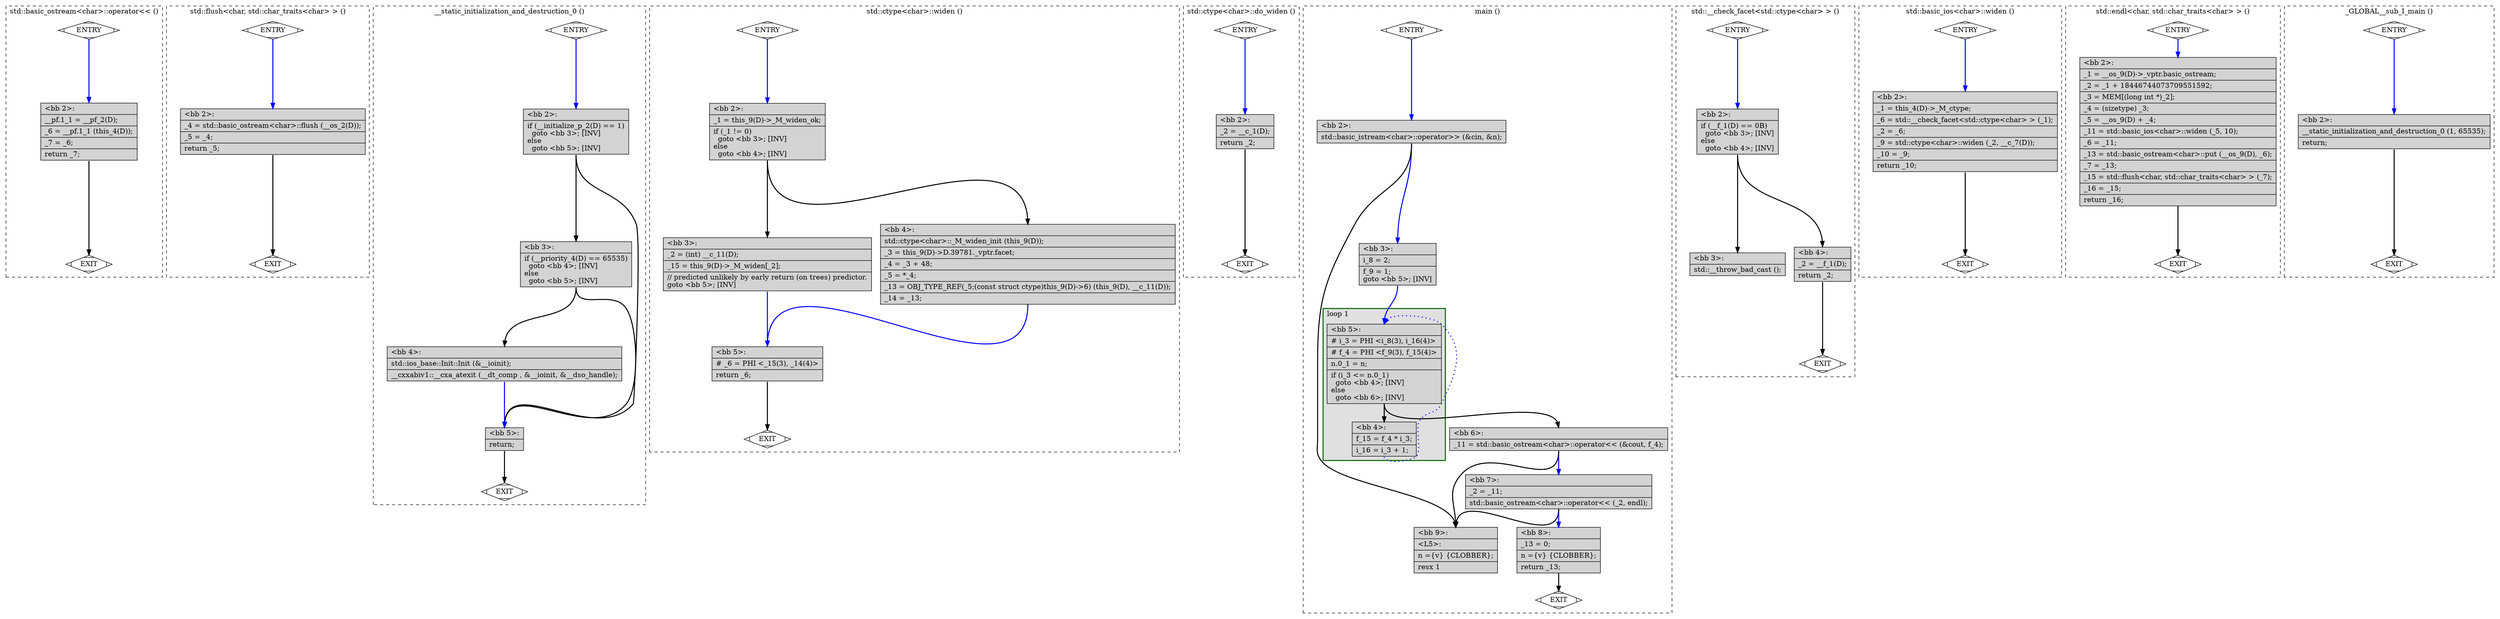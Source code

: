digraph "a-mul.cpp.028t.local-fnsummary1" {
overlap=false;
subgraph "cluster_std::basic_ostream<char>::operator<<" {
	style="dashed";
	color="black";
	label="std::basic_ostream<char>::operator<< ()";
	fn_2038_basic_block_0 [shape=Mdiamond,style=filled,fillcolor=white,label="ENTRY"];

	fn_2038_basic_block_1 [shape=Mdiamond,style=filled,fillcolor=white,label="EXIT"];

	fn_2038_basic_block_2 [shape=record,style=filled,fillcolor=lightgrey,label="{\<bb\ 2\>:\l\
|__pf.1_1\ =\ __pf_2(D);\l\
|_6\ =\ __pf.1_1\ (this_4(D));\l\
|_7\ =\ _6;\l\
|return\ _7;\l\
}"];

	fn_2038_basic_block_0:s -> fn_2038_basic_block_2:n [style="solid,bold",color=blue,weight=100,constraint=true];
	fn_2038_basic_block_2:s -> fn_2038_basic_block_1:n [style="solid,bold",color=black,weight=10,constraint=true];
	fn_2038_basic_block_0:s -> fn_2038_basic_block_1:n [style="invis",constraint=true];
}
subgraph "cluster_std::flush<char, std::char_traits<char> >" {
	style="dashed";
	color="black";
	label="std::flush<char, std::char_traits<char> > ()";
	fn_2117_basic_block_0 [shape=Mdiamond,style=filled,fillcolor=white,label="ENTRY"];

	fn_2117_basic_block_1 [shape=Mdiamond,style=filled,fillcolor=white,label="EXIT"];

	fn_2117_basic_block_2 [shape=record,style=filled,fillcolor=lightgrey,label="{\<bb\ 2\>:\l\
|_4\ =\ std::basic_ostream\<char\>::flush\ (__os_2(D));\l\
|_5\ =\ _4;\l\
|return\ _5;\l\
}"];

	fn_2117_basic_block_0:s -> fn_2117_basic_block_2:n [style="solid,bold",color=blue,weight=100,constraint=true];
	fn_2117_basic_block_2:s -> fn_2117_basic_block_1:n [style="solid,bold",color=black,weight=10,constraint=true];
	fn_2117_basic_block_0:s -> fn_2117_basic_block_1:n [style="invis",constraint=true];
}
subgraph "cluster___static_initialization_and_destruction_0" {
	style="dashed";
	color="black";
	label="__static_initialization_and_destruction_0 ()";
	fn_2276_basic_block_0 [shape=Mdiamond,style=filled,fillcolor=white,label="ENTRY"];

	fn_2276_basic_block_1 [shape=Mdiamond,style=filled,fillcolor=white,label="EXIT"];

	fn_2276_basic_block_2 [shape=record,style=filled,fillcolor=lightgrey,label="{\<bb\ 2\>:\l\
|if\ (__initialize_p_2(D)\ ==\ 1)\l\
\ \ goto\ \<bb\ 3\>;\ [INV]\l\
else\l\
\ \ goto\ \<bb\ 5\>;\ [INV]\l\
}"];

	fn_2276_basic_block_3 [shape=record,style=filled,fillcolor=lightgrey,label="{\<bb\ 3\>:\l\
|if\ (__priority_4(D)\ ==\ 65535)\l\
\ \ goto\ \<bb\ 4\>;\ [INV]\l\
else\l\
\ \ goto\ \<bb\ 5\>;\ [INV]\l\
}"];

	fn_2276_basic_block_4 [shape=record,style=filled,fillcolor=lightgrey,label="{\<bb\ 4\>:\l\
|std::ios_base::Init::Init\ (&__ioinit);\l\
|__cxxabiv1::__cxa_atexit\ (__dt_comp\ ,\ &__ioinit,\ &__dso_handle);\l\
}"];

	fn_2276_basic_block_5 [shape=record,style=filled,fillcolor=lightgrey,label="{\<bb\ 5\>:\l\
|return;\l\
}"];

	fn_2276_basic_block_0:s -> fn_2276_basic_block_2:n [style="solid,bold",color=blue,weight=100,constraint=true];
	fn_2276_basic_block_2:s -> fn_2276_basic_block_3:n [style="solid,bold",color=black,weight=10,constraint=true];
	fn_2276_basic_block_2:s -> fn_2276_basic_block_5:n [style="solid,bold",color=black,weight=10,constraint=true];
	fn_2276_basic_block_3:s -> fn_2276_basic_block_4:n [style="solid,bold",color=black,weight=10,constraint=true];
	fn_2276_basic_block_3:s -> fn_2276_basic_block_5:n [style="solid,bold",color=black,weight=10,constraint=true];
	fn_2276_basic_block_4:s -> fn_2276_basic_block_5:n [style="solid,bold",color=blue,weight=100,constraint=true];
	fn_2276_basic_block_5:s -> fn_2276_basic_block_1:n [style="solid,bold",color=black,weight=10,constraint=true];
	fn_2276_basic_block_0:s -> fn_2276_basic_block_1:n [style="invis",constraint=true];
}
subgraph "cluster_std::ctype<char>::widen" {
	style="dashed";
	color="black";
	label="std::ctype<char>::widen ()";
	fn_1524_basic_block_0 [shape=Mdiamond,style=filled,fillcolor=white,label="ENTRY"];

	fn_1524_basic_block_1 [shape=Mdiamond,style=filled,fillcolor=white,label="EXIT"];

	fn_1524_basic_block_2 [shape=record,style=filled,fillcolor=lightgrey,label="{\<bb\ 2\>:\l\
|_1\ =\ this_9(D)-\>_M_widen_ok;\l\
|if\ (_1\ !=\ 0)\l\
\ \ goto\ \<bb\ 3\>;\ [INV]\l\
else\l\
\ \ goto\ \<bb\ 4\>;\ [INV]\l\
}"];

	fn_1524_basic_block_3 [shape=record,style=filled,fillcolor=lightgrey,label="{\<bb\ 3\>:\l\
|_2\ =\ (int)\ __c_11(D);\l\
|_15\ =\ this_9(D)-\>_M_widen[_2];\l\
|//\ predicted\ unlikely\ by\ early\ return\ (on\ trees)\ predictor.\l\
goto\ \<bb\ 5\>;\ [INV]\l\
}"];

	fn_1524_basic_block_4 [shape=record,style=filled,fillcolor=lightgrey,label="{\<bb\ 4\>:\l\
|std::ctype\<char\>::_M_widen_init\ (this_9(D));\l\
|_3\ =\ this_9(D)-\>D.39781._vptr.facet;\l\
|_4\ =\ _3\ +\ 48;\l\
|_5\ =\ *_4;\l\
|_13\ =\ OBJ_TYPE_REF(_5;(const\ struct\ ctype)this_9(D)-\>6)\ (this_9(D),\ __c_11(D));\l\
|_14\ =\ _13;\l\
}"];

	fn_1524_basic_block_5 [shape=record,style=filled,fillcolor=lightgrey,label="{\<bb\ 5\>:\l\
|#\ _6\ =\ PHI\ \<_15(3),\ _14(4)\>\l\
|return\ _6;\l\
}"];

	fn_1524_basic_block_0:s -> fn_1524_basic_block_2:n [style="solid,bold",color=blue,weight=100,constraint=true];
	fn_1524_basic_block_2:s -> fn_1524_basic_block_3:n [style="solid,bold",color=black,weight=10,constraint=true];
	fn_1524_basic_block_2:s -> fn_1524_basic_block_4:n [style="solid,bold",color=black,weight=10,constraint=true];
	fn_1524_basic_block_3:s -> fn_1524_basic_block_5:n [style="solid,bold",color=blue,weight=100,constraint=true];
	fn_1524_basic_block_4:s -> fn_1524_basic_block_5:n [style="solid,bold",color=blue,weight=100,constraint=true];
	fn_1524_basic_block_5:s -> fn_1524_basic_block_1:n [style="solid,bold",color=black,weight=10,constraint=true];
	fn_1524_basic_block_0:s -> fn_1524_basic_block_1:n [style="invis",constraint=true];
}
subgraph "cluster_std::ctype<char>::do_widen" {
	style="dashed";
	color="black";
	label="std::ctype<char>::do_widen ()";
	fn_1529_basic_block_0 [shape=Mdiamond,style=filled,fillcolor=white,label="ENTRY"];

	fn_1529_basic_block_1 [shape=Mdiamond,style=filled,fillcolor=white,label="EXIT"];

	fn_1529_basic_block_2 [shape=record,style=filled,fillcolor=lightgrey,label="{\<bb\ 2\>:\l\
|_2\ =\ __c_1(D);\l\
|return\ _2;\l\
}"];

	fn_1529_basic_block_0:s -> fn_1529_basic_block_2:n [style="solid,bold",color=blue,weight=100,constraint=true];
	fn_1529_basic_block_2:s -> fn_1529_basic_block_1:n [style="solid,bold",color=black,weight=10,constraint=true];
	fn_1529_basic_block_0:s -> fn_1529_basic_block_1:n [style="invis",constraint=true];
}
subgraph "cluster_main" {
	style="dashed";
	color="black";
	label="main ()";
	subgraph cluster_1776_1 {
	style="filled";
	color="darkgreen";
	fillcolor="grey88";
	label="loop 1";
	labeljust=l;
	penwidth=2;
	fn_1776_basic_block_5 [shape=record,style=filled,fillcolor=lightgrey,label="{\<bb\ 5\>:\l\
|#\ i_3\ =\ PHI\ \<i_8(3),\ i_16(4)\>\l\
|#\ f_4\ =\ PHI\ \<f_9(3),\ f_15(4)\>\l\
|n.0_1\ =\ n;\l\
|if\ (i_3\ \<=\ n.0_1)\l\
\ \ goto\ \<bb\ 4\>;\ [INV]\l\
else\l\
\ \ goto\ \<bb\ 6\>;\ [INV]\l\
}"];

	fn_1776_basic_block_4 [shape=record,style=filled,fillcolor=lightgrey,label="{\<bb\ 4\>:\l\
|f_15\ =\ f_4\ *\ i_3;\l\
|i_16\ =\ i_3\ +\ 1;\l\
}"];

	}
	fn_1776_basic_block_0 [shape=Mdiamond,style=filled,fillcolor=white,label="ENTRY"];

	fn_1776_basic_block_1 [shape=Mdiamond,style=filled,fillcolor=white,label="EXIT"];

	fn_1776_basic_block_2 [shape=record,style=filled,fillcolor=lightgrey,label="{\<bb\ 2\>:\l\
|std::basic_istream\<char\>::operator\>\>\ (&cin,\ &n);\l\
}"];

	fn_1776_basic_block_3 [shape=record,style=filled,fillcolor=lightgrey,label="{\<bb\ 3\>:\l\
|i_8\ =\ 2;\l\
|f_9\ =\ 1;\l\
goto\ \<bb\ 5\>;\ [INV]\l\
}"];

	fn_1776_basic_block_6 [shape=record,style=filled,fillcolor=lightgrey,label="{\<bb\ 6\>:\l\
|_11\ =\ std::basic_ostream\<char\>::operator\<\<\ (&cout,\ f_4);\l\
}"];

	fn_1776_basic_block_7 [shape=record,style=filled,fillcolor=lightgrey,label="{\<bb\ 7\>:\l\
|_2\ =\ _11;\l\
|std::basic_ostream\<char\>::operator\<\<\ (_2,\ endl);\l\
}"];

	fn_1776_basic_block_8 [shape=record,style=filled,fillcolor=lightgrey,label="{\<bb\ 8\>:\l\
|_13\ =\ 0;\l\
|n\ =\{v\}\ \{CLOBBER\};\l\
|return\ _13;\l\
}"];

	fn_1776_basic_block_9 [shape=record,style=filled,fillcolor=lightgrey,label="{\<bb\ 9\>:\l\
|\<L5\>:\l\
|n\ =\{v\}\ \{CLOBBER\};\l\
|resx\ 1\l\
}"];

	fn_1776_basic_block_0:s -> fn_1776_basic_block_2:n [style="solid,bold",color=blue,weight=100,constraint=true];
	fn_1776_basic_block_2:s -> fn_1776_basic_block_9:n [style="solid,bold",color=black,weight=10,constraint=true];
	fn_1776_basic_block_2:s -> fn_1776_basic_block_3:n [style="solid,bold",color=blue,weight=100,constraint=true];
	fn_1776_basic_block_3:s -> fn_1776_basic_block_5:n [style="solid,bold",color=blue,weight=100,constraint=true];
	fn_1776_basic_block_4:s -> fn_1776_basic_block_5:n [style="dotted,bold",color=blue,weight=10,constraint=false];
	fn_1776_basic_block_5:s -> fn_1776_basic_block_4:n [style="solid,bold",color=black,weight=10,constraint=true];
	fn_1776_basic_block_5:s -> fn_1776_basic_block_6:n [style="solid,bold",color=black,weight=10,constraint=true];
	fn_1776_basic_block_6:s -> fn_1776_basic_block_9:n [style="solid,bold",color=black,weight=10,constraint=true];
	fn_1776_basic_block_6:s -> fn_1776_basic_block_7:n [style="solid,bold",color=blue,weight=100,constraint=true];
	fn_1776_basic_block_7:s -> fn_1776_basic_block_9:n [style="solid,bold",color=black,weight=10,constraint=true];
	fn_1776_basic_block_7:s -> fn_1776_basic_block_8:n [style="solid,bold",color=blue,weight=100,constraint=true];
	fn_1776_basic_block_8:s -> fn_1776_basic_block_1:n [style="solid,bold",color=black,weight=10,constraint=true];
	fn_1776_basic_block_0:s -> fn_1776_basic_block_1:n [style="invis",constraint=true];
}
subgraph "cluster_std::__check_facet<std::ctype<char> >" {
	style="dashed";
	color="black";
	label="std::__check_facet<std::ctype<char> > ()";
	fn_2152_basic_block_0 [shape=Mdiamond,style=filled,fillcolor=white,label="ENTRY"];

	fn_2152_basic_block_1 [shape=Mdiamond,style=filled,fillcolor=white,label="EXIT"];

	fn_2152_basic_block_2 [shape=record,style=filled,fillcolor=lightgrey,label="{\<bb\ 2\>:\l\
|if\ (__f_1(D)\ ==\ 0B)\l\
\ \ goto\ \<bb\ 3\>;\ [INV]\l\
else\l\
\ \ goto\ \<bb\ 4\>;\ [INV]\l\
}"];

	fn_2152_basic_block_3 [shape=record,style=filled,fillcolor=lightgrey,label="{\<bb\ 3\>:\l\
|std::__throw_bad_cast\ ();\l\
}"];

	fn_2152_basic_block_4 [shape=record,style=filled,fillcolor=lightgrey,label="{\<bb\ 4\>:\l\
|_2\ =\ __f_1(D);\l\
|return\ _2;\l\
}"];

	fn_2152_basic_block_0:s -> fn_2152_basic_block_2:n [style="solid,bold",color=blue,weight=100,constraint=true];
	fn_2152_basic_block_2:s -> fn_2152_basic_block_3:n [style="solid,bold",color=black,weight=10,constraint=true];
	fn_2152_basic_block_2:s -> fn_2152_basic_block_4:n [style="solid,bold",color=black,weight=10,constraint=true];
	fn_2152_basic_block_4:s -> fn_2152_basic_block_1:n [style="solid,bold",color=black,weight=10,constraint=true];
	fn_2152_basic_block_0:s -> fn_2152_basic_block_1:n [style="invis",constraint=true];
}
subgraph "cluster_std::basic_ios<char>::widen" {
	style="dashed";
	color="black";
	label="std::basic_ios<char>::widen ()";
	fn_2116_basic_block_0 [shape=Mdiamond,style=filled,fillcolor=white,label="ENTRY"];

	fn_2116_basic_block_1 [shape=Mdiamond,style=filled,fillcolor=white,label="EXIT"];

	fn_2116_basic_block_2 [shape=record,style=filled,fillcolor=lightgrey,label="{\<bb\ 2\>:\l\
|_1\ =\ this_4(D)-\>_M_ctype;\l\
|_6\ =\ std::__check_facet\<std::ctype\<char\>\ \>\ (_1);\l\
|_2\ =\ _6;\l\
|_9\ =\ std::ctype\<char\>::widen\ (_2,\ __c_7(D));\l\
|_10\ =\ _9;\l\
|return\ _10;\l\
}"];

	fn_2116_basic_block_0:s -> fn_2116_basic_block_2:n [style="solid,bold",color=blue,weight=100,constraint=true];
	fn_2116_basic_block_2:s -> fn_2116_basic_block_1:n [style="solid,bold",color=black,weight=10,constraint=true];
	fn_2116_basic_block_0:s -> fn_2116_basic_block_1:n [style="invis",constraint=true];
}
subgraph "cluster_std::endl<char, std::char_traits<char> >" {
	style="dashed";
	color="black";
	label="std::endl<char, std::char_traits<char> > ()";
	fn_2037_basic_block_0 [shape=Mdiamond,style=filled,fillcolor=white,label="ENTRY"];

	fn_2037_basic_block_1 [shape=Mdiamond,style=filled,fillcolor=white,label="EXIT"];

	fn_2037_basic_block_2 [shape=record,style=filled,fillcolor=lightgrey,label="{\<bb\ 2\>:\l\
|_1\ =\ __os_9(D)-\>_vptr.basic_ostream;\l\
|_2\ =\ _1\ +\ 18446744073709551592;\l\
|_3\ =\ MEM[(long\ int\ *)_2];\l\
|_4\ =\ (sizetype)\ _3;\l\
|_5\ =\ __os_9(D)\ +\ _4;\l\
|_11\ =\ std::basic_ios\<char\>::widen\ (_5,\ 10);\l\
|_6\ =\ _11;\l\
|_13\ =\ std::basic_ostream\<char\>::put\ (__os_9(D),\ _6);\l\
|_7\ =\ _13;\l\
|_15\ =\ std::flush\<char,\ std::char_traits\<char\>\ \>\ (_7);\l\
|_16\ =\ _15;\l\
|return\ _16;\l\
}"];

	fn_2037_basic_block_0:s -> fn_2037_basic_block_2:n [style="solid,bold",color=blue,weight=100,constraint=true];
	fn_2037_basic_block_2:s -> fn_2037_basic_block_1:n [style="solid,bold",color=black,weight=10,constraint=true];
	fn_2037_basic_block_0:s -> fn_2037_basic_block_1:n [style="invis",constraint=true];
}
subgraph "cluster__GLOBAL__sub_I_main" {
	style="dashed";
	color="black";
	label="_GLOBAL__sub_I_main ()";
	fn_2277_basic_block_0 [shape=Mdiamond,style=filled,fillcolor=white,label="ENTRY"];

	fn_2277_basic_block_1 [shape=Mdiamond,style=filled,fillcolor=white,label="EXIT"];

	fn_2277_basic_block_2 [shape=record,style=filled,fillcolor=lightgrey,label="{\<bb\ 2\>:\l\
|__static_initialization_and_destruction_0\ (1,\ 65535);\l\
|return;\l\
}"];

	fn_2277_basic_block_0:s -> fn_2277_basic_block_2:n [style="solid,bold",color=blue,weight=100,constraint=true];
	fn_2277_basic_block_2:s -> fn_2277_basic_block_1:n [style="solid,bold",color=black,weight=10,constraint=true];
	fn_2277_basic_block_0:s -> fn_2277_basic_block_1:n [style="invis",constraint=true];
}
}
